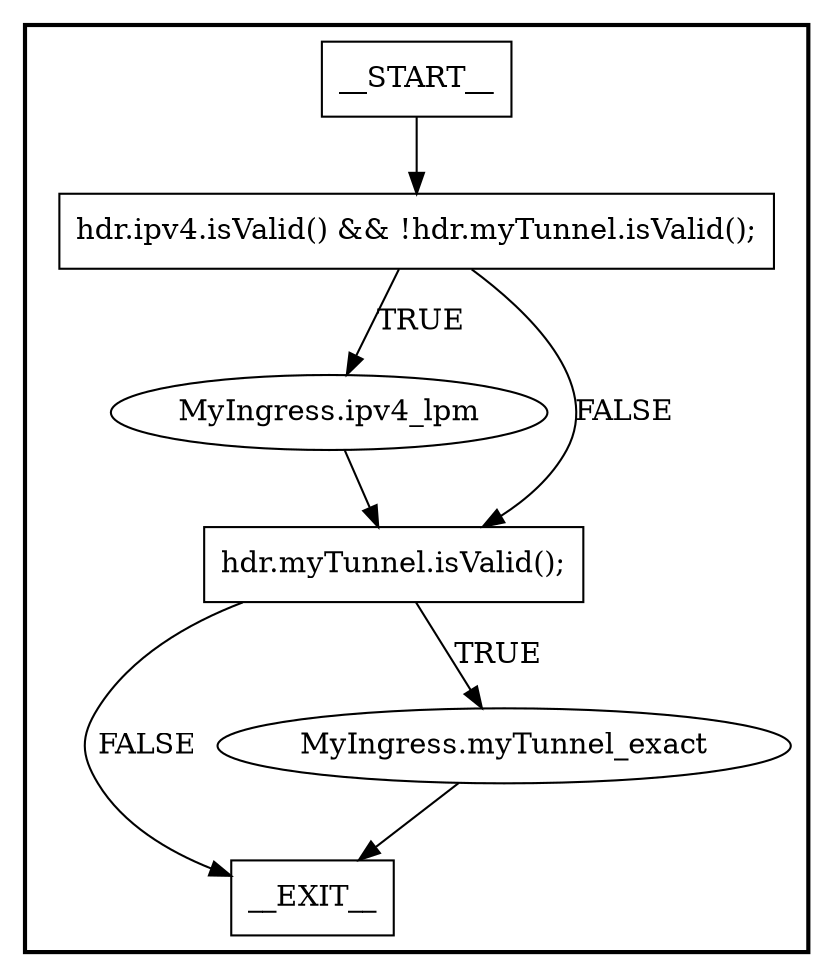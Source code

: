 digraph MyIngress {
subgraph cluster {
graph [
label="", labeljust=r, style=bold];
0[label=__START__, margin="", shape=rectangle, style=solid];
1[label=__EXIT__, margin="", shape=rectangle, style=solid];
2[label="hdr.ipv4.isValid() && !hdr.myTunnel.isValid();", margin="", shape=rectangle, style=solid];
3[label="MyIngress.ipv4_lpm", margin="", shape=ellipse, style=solid];
4[label="hdr.myTunnel.isValid();", margin="", shape=rectangle, style=solid];
5[label="MyIngress.myTunnel_exact", margin="", shape=ellipse, style=solid];
0 -> 2[label=""];
2 -> 3[label=TRUE];
2 -> 4[label=FALSE];
3 -> 4[label=""];
4 -> 5[label=TRUE];
4 -> 1[label=FALSE];
5 -> 1[label=""];
}
}
